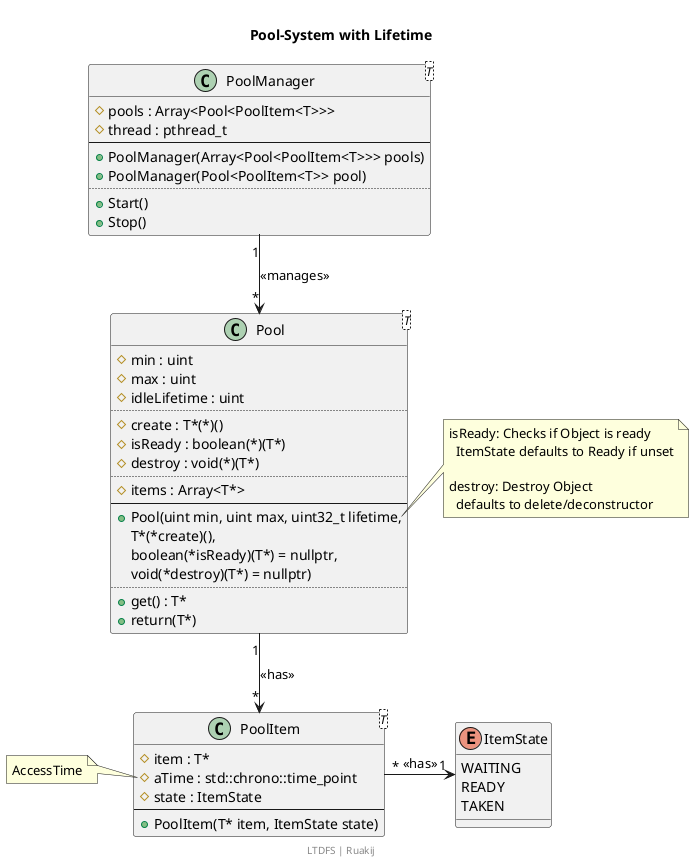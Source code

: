 @startuml
footer "LTDFS | Ruakij"

header ""
title "Pool-System with Lifetime"

enum ItemState {
    WAITING
    READY
    TAKEN
}

class "PoolItem<T>" as PoolItem_T {
    # item : T*
    # aTime : std::chrono::time_point
    # state : ItemState
    --
    + PoolItem(T* item, ItemState state)
}
PoolItem_T "*" -> "1" ItemState : <<has>>

class "Pool<T>" as Pool_T {
    # min : uint
    # max : uint
    # idleLifetime : uint
    ..
    # {field} create : T*(*)()
    # {field} isReady : boolean(*)(T*)
    # {field} destroy : void(*)(T*)
    ..
    # items : Array<T*>
    --
    + Pool(uint min, uint max, uint32_t lifetime,
    T*(*create)(),
    boolean(*isReady)(T*) = nullptr,
    void(*destroy)(T*) = nullptr)
    ..
    + get() : T*
    + return(T*)
}
note right of Pool_T::Pool
    isReady: Checks if Object is ready
      ItemState defaults to Ready if unset

    destroy: Destroy Object
      defaults to delete/deconstructor
end note

Pool_T "1" --> "*" PoolItem_T : <<has>>

class "PoolManager<T>" as PoolManager_T {
    # pools : Array<Pool<PoolItem<T>>>
    # thread : pthread_t
    --
    + PoolManager(Array<Pool<PoolItem<T>>> pools)
    + PoolManager(Pool<PoolItem<T>> pool)
    ..
    + Start()
    + Stop()
}
note left of PoolItem_T::aTime
AccessTime
end note

PoolManager_T "1" --> "*" Pool_T : <<manages>>

@enduml